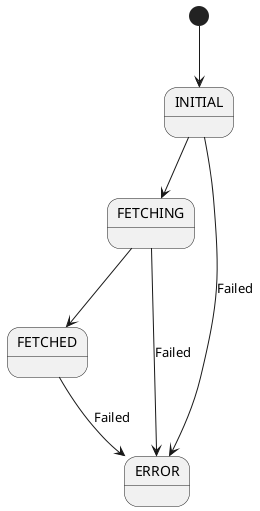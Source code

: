 @startuml

'[*]      --> null
[*]     --> INITIAL
INITIAL  --> FETCHING
FETCHING --> FETCHED
'INITIAL  --> null  : Expired
'FETCHING --> null  : Expired
'FETCHED  --> null  : Expired
'ERROR    --> null  : Expired
INITIAL  --> ERROR : Failed
FETCHING --> ERROR : Failed
FETCHED  --> ERROR : Failed

'FETCHED  --> [*]   : Success
'ERROR    --> [*]   : Error

@enduml

@startuml

[*]      --> null
null     --> INITIAL
INITIAL  --> FETCHING
FETCHING --> FETCHED
INITIAL  --> null  : Expired
FETCHING --> null  : Expired
FETCHED  --> null  : Expired
ERROR    --> null  : Expired
INITIAL  --> ERROR
FETCHING --> ERROR
FETCHED  --> ERROR

'FETCHED  --> [*]   : Success
'ERROR    --> [*]   : Error

@enduml

